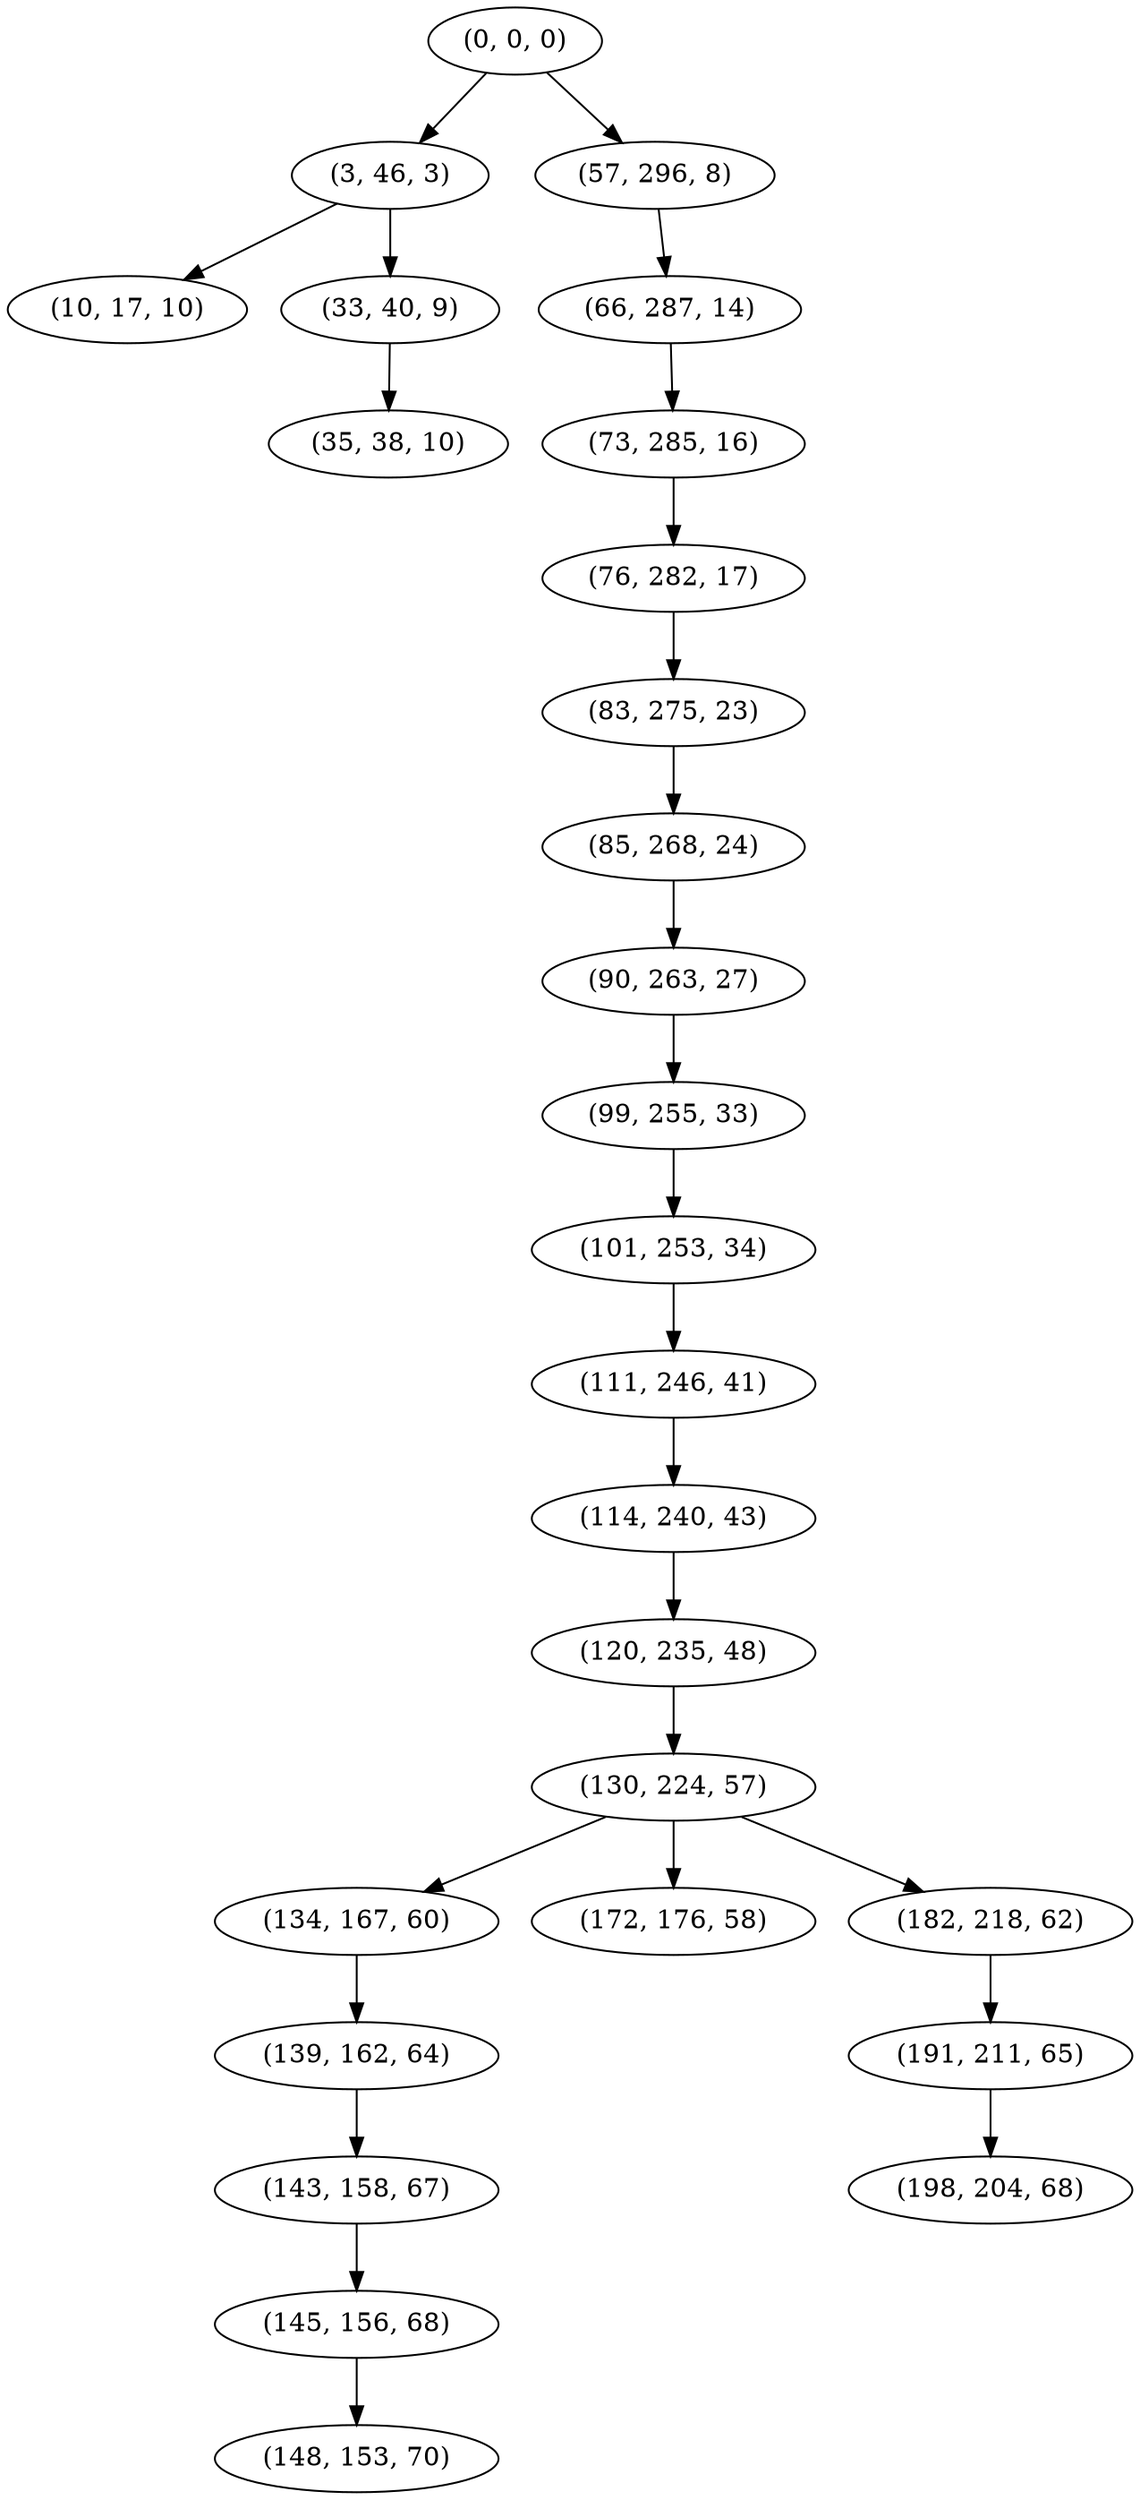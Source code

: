 digraph tree {
    "(0, 0, 0)";
    "(3, 46, 3)";
    "(10, 17, 10)";
    "(33, 40, 9)";
    "(35, 38, 10)";
    "(57, 296, 8)";
    "(66, 287, 14)";
    "(73, 285, 16)";
    "(76, 282, 17)";
    "(83, 275, 23)";
    "(85, 268, 24)";
    "(90, 263, 27)";
    "(99, 255, 33)";
    "(101, 253, 34)";
    "(111, 246, 41)";
    "(114, 240, 43)";
    "(120, 235, 48)";
    "(130, 224, 57)";
    "(134, 167, 60)";
    "(139, 162, 64)";
    "(143, 158, 67)";
    "(145, 156, 68)";
    "(148, 153, 70)";
    "(172, 176, 58)";
    "(182, 218, 62)";
    "(191, 211, 65)";
    "(198, 204, 68)";
    "(0, 0, 0)" -> "(3, 46, 3)";
    "(0, 0, 0)" -> "(57, 296, 8)";
    "(3, 46, 3)" -> "(10, 17, 10)";
    "(3, 46, 3)" -> "(33, 40, 9)";
    "(33, 40, 9)" -> "(35, 38, 10)";
    "(57, 296, 8)" -> "(66, 287, 14)";
    "(66, 287, 14)" -> "(73, 285, 16)";
    "(73, 285, 16)" -> "(76, 282, 17)";
    "(76, 282, 17)" -> "(83, 275, 23)";
    "(83, 275, 23)" -> "(85, 268, 24)";
    "(85, 268, 24)" -> "(90, 263, 27)";
    "(90, 263, 27)" -> "(99, 255, 33)";
    "(99, 255, 33)" -> "(101, 253, 34)";
    "(101, 253, 34)" -> "(111, 246, 41)";
    "(111, 246, 41)" -> "(114, 240, 43)";
    "(114, 240, 43)" -> "(120, 235, 48)";
    "(120, 235, 48)" -> "(130, 224, 57)";
    "(130, 224, 57)" -> "(134, 167, 60)";
    "(130, 224, 57)" -> "(172, 176, 58)";
    "(130, 224, 57)" -> "(182, 218, 62)";
    "(134, 167, 60)" -> "(139, 162, 64)";
    "(139, 162, 64)" -> "(143, 158, 67)";
    "(143, 158, 67)" -> "(145, 156, 68)";
    "(145, 156, 68)" -> "(148, 153, 70)";
    "(182, 218, 62)" -> "(191, 211, 65)";
    "(191, 211, 65)" -> "(198, 204, 68)";
}
